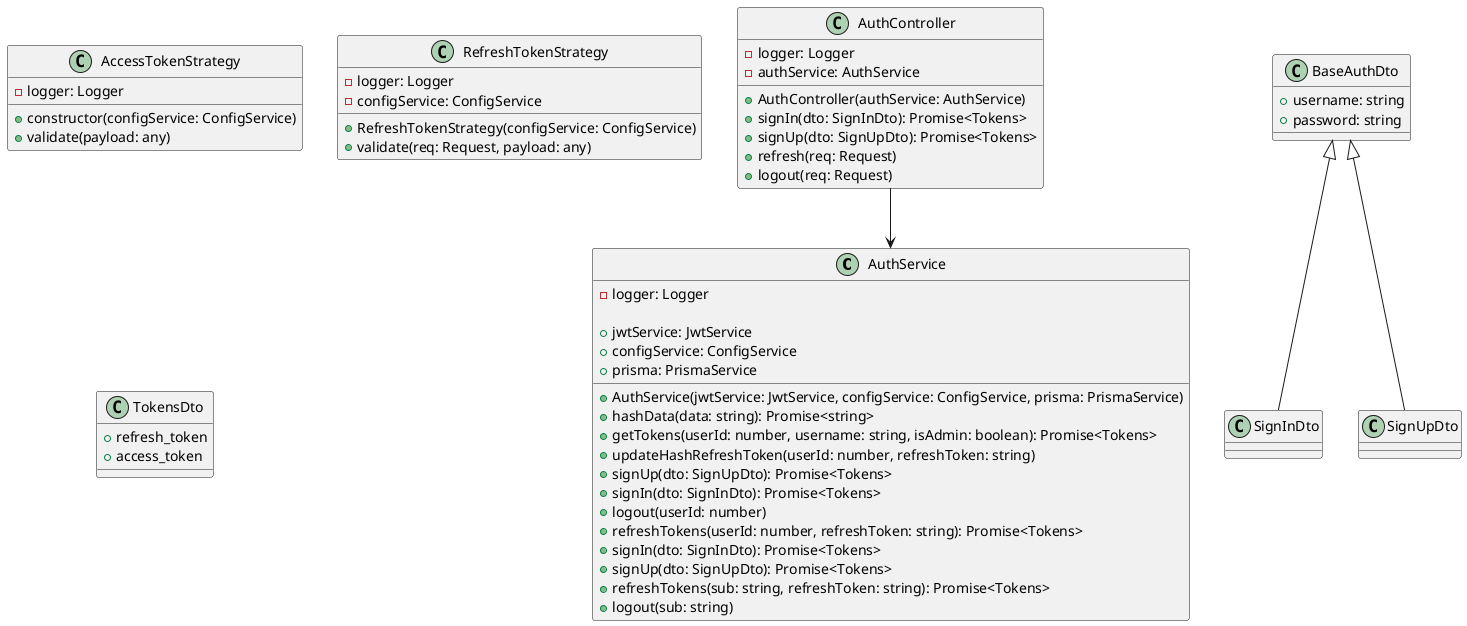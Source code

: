 @startuml auth

class AuthService {
  -logger: Logger

  +jwtService: JwtService
  +configService: ConfigService
  +prisma: PrismaService

  +AuthService(jwtService: JwtService, configService: ConfigService, prisma: PrismaService)
  +hashData(data: string): Promise<string>
  +getTokens(userId: number, username: string, isAdmin: boolean): Promise<Tokens>
  +updateHashRefreshToken(userId: number, refreshToken: string)
  +signUp(dto: SignUpDto): Promise<Tokens>
  +signIn(dto: SignInDto): Promise<Tokens>
  +logout(userId: number)
  +refreshTokens(userId: number, refreshToken: string): Promise<Tokens>
}


class AuthController {
  -logger: Logger
  -authService: AuthService
  +AuthController(authService: AuthService)
  +signIn(dto: SignInDto): Promise<Tokens>
  +signUp(dto: SignUpDto): Promise<Tokens>
  +refresh(req: Request)
  +logout(req: Request)
}


class AuthService {
  +signIn(dto: SignInDto): Promise<Tokens>
  +signUp(dto: SignUpDto): Promise<Tokens>
  +refreshTokens(sub: string, refreshToken: string): Promise<Tokens>
  +logout(sub: string)
}

class AccessTokenStrategy {
  - logger: Logger
  + constructor(configService: ConfigService)
  + validate(payload: any)
}

class RefreshTokenStrategy {
    -logger: Logger
    -configService: ConfigService

    +RefreshTokenStrategy(configService: ConfigService)
    +validate(req: Request, payload: any)
}

class BaseAuthDto{
    +username: string
    +password: string
}

class SignInDto {}

class SignUpDto{}

class TokensDto{
    +refresh_token
    +access_token
}


BaseAuthDto <|-- SignInDto
BaseAuthDto <|-- SignUpDto
'

 AuthController  -->  AuthService

@enduml
